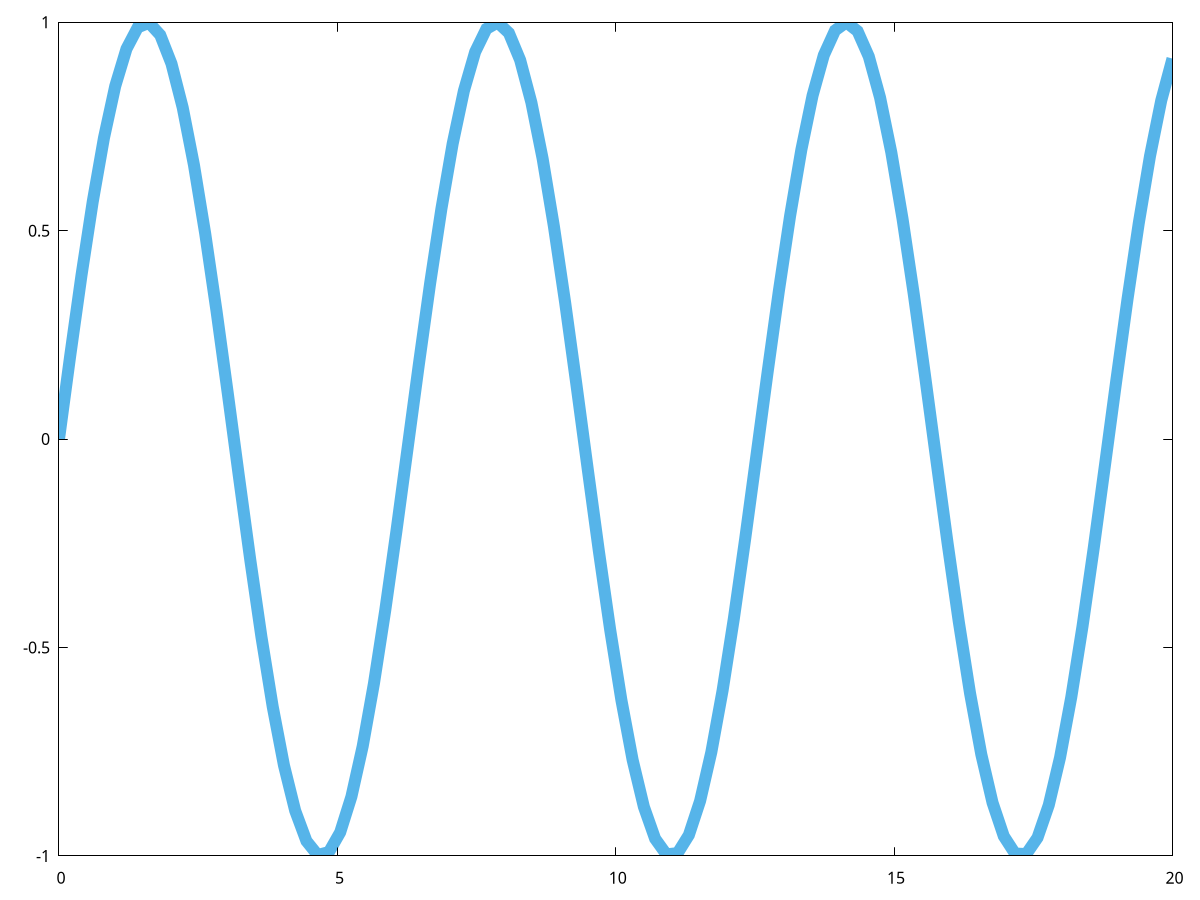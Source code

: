 f(x) = sin(x)

xl=0; xh=20; yl=-1; yh=1;
set xrange [xl:xh]
set yrange [yl:yh]

set multiplot

plot f(x) not w l lt 3 lw 12

## overdraw borders on left, right, top, bottom
set object 1 rectangle from screen 0, screen 0 to graph 0, screen 1 behind \
  fillstyle solid noborder
set object 2 rectangle from graph 1, screen 0 to screen 1, screen 1 behind \
  fillstyle solid noborder
set object 3 rectangle from screen 0, graph 1 to screen 1, screen 1 behind \
  fillstyle solid noborder
set object 4 rectangle from screen 0, screen 0 to screen 1, graph 0 behind \
  fillstyle solid noborder

plot NaN not

unset multiplot
